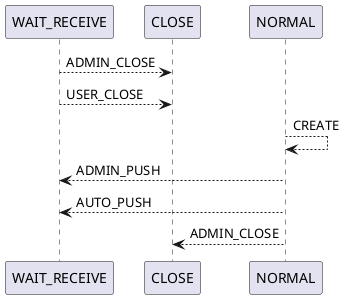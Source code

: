 @startuml
WAIT_RECEIVE --> CLOSE : ADMIN_CLOSE
WAIT_RECEIVE --> CLOSE : USER_CLOSE
NORMAL --> NORMAL : CREATE
NORMAL --> WAIT_RECEIVE : ADMIN_PUSH
NORMAL --> WAIT_RECEIVE : AUTO_PUSH
NORMAL --> CLOSE : ADMIN_CLOSE
@enduml